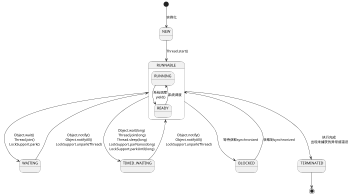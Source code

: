 @startuml
scale 350 width
[*] --> NEW: 实例化

NEW --> RUNNABLE:Thread.start()

state RUNNABLE{
    RUNNING --> READY : 系统调度\n yield()
    READY --> RUNNING : 系统调度
}
RUNNABLE --> WAITING : Object.wait()\n Thread.join()\n LockSupport.park()
WAITING --> RUNNABLE : Object.notify()\n Object.notifyAll()\n LockSupport.unpark(Thread)

RUNNABLE --> TIMED_WAITING : Object.wait(long)\n Thread.join(long)\n Thread.sleep(long)\n LockSupport.parNanos(long)\n LockSupport.parkUntil(long)
TIMED_WAITING--> RUNNABLE :Object.notify()\n Object.notifyAll()\n LockSupport.unpark(Thread)

RUNNABLE --> BLOCKED : 等待获取synchronized
BLOCKED--> RUNNABLE: 获取到synchronized

RUNNABLE --> TERMINATED : 执行完成\n 出现未捕获的异常或错误

TERMINATED --> [*]
@enduml